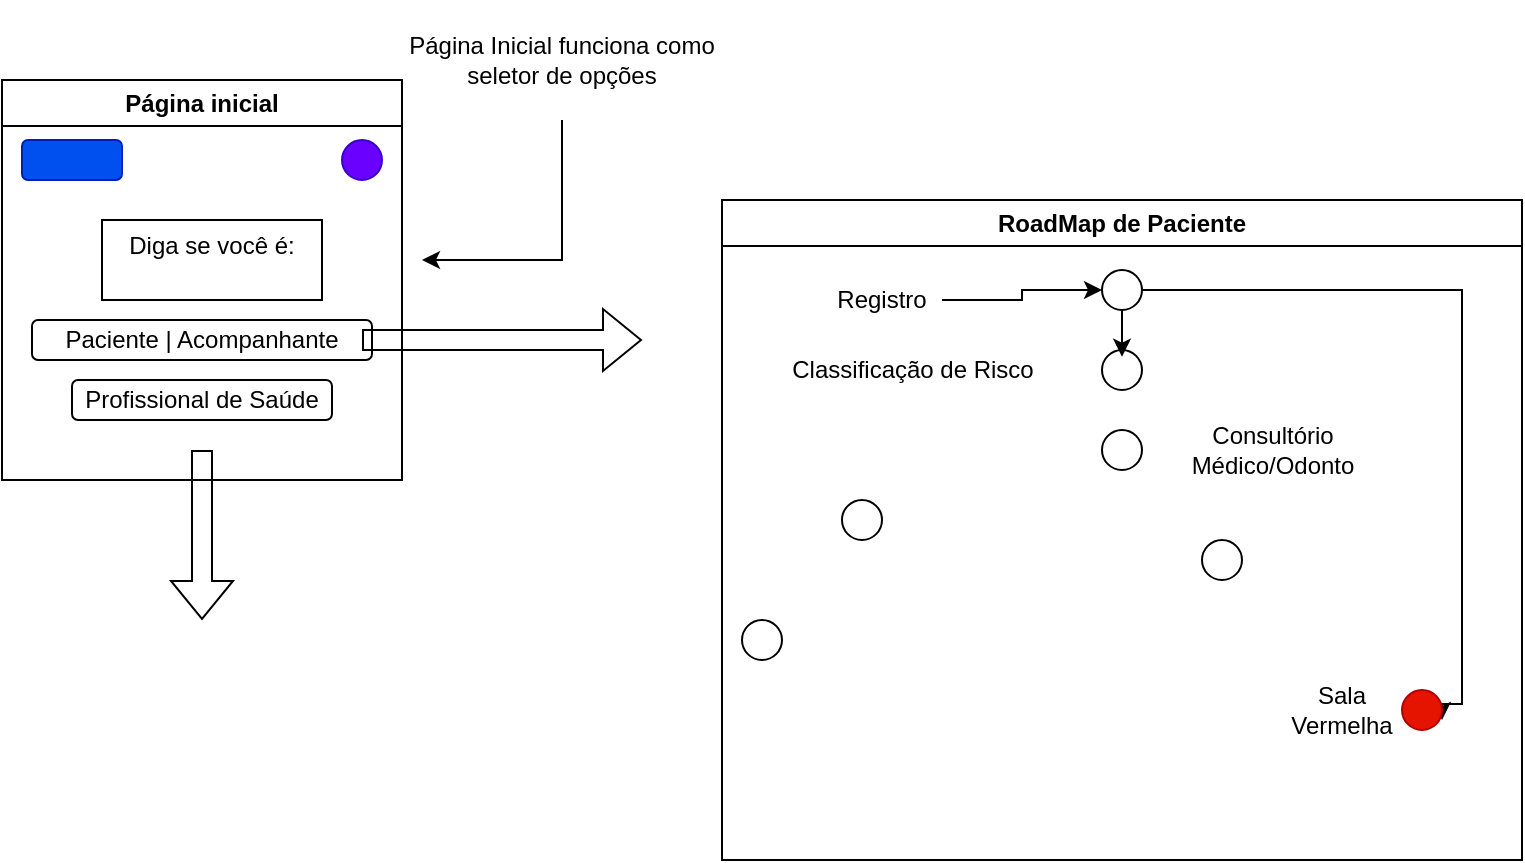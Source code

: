 <mxfile version="27.0.8">
  <diagram name="Página-1" id="c1VQv5RdatIqNGVh8r7D">
    <mxGraphModel dx="727" dy="388" grid="1" gridSize="10" guides="1" tooltips="1" connect="1" arrows="1" fold="1" page="1" pageScale="1" pageWidth="827" pageHeight="1169" background="#ffffff" math="0" shadow="0">
      <root>
        <mxCell id="0" />
        <mxCell id="1" parent="0" />
        <mxCell id="oFndtIzryKz3qIAFKL_W-1" value="Página inicial" style="swimlane;whiteSpace=wrap;html=1;" parent="1" vertex="1">
          <mxGeometry x="110" y="140" width="200" height="200" as="geometry" />
        </mxCell>
        <mxCell id="oFndtIzryKz3qIAFKL_W-2" value="Diga se você é:&lt;div&gt;&lt;br&gt;&lt;/div&gt;" style="rounded=0;whiteSpace=wrap;html=1;" parent="oFndtIzryKz3qIAFKL_W-1" vertex="1">
          <mxGeometry x="50" y="70" width="110" height="40" as="geometry" />
        </mxCell>
        <mxCell id="oFndtIzryKz3qIAFKL_W-3" value="Paciente | Acompanhante" style="rounded=1;whiteSpace=wrap;html=1;" parent="oFndtIzryKz3qIAFKL_W-1" vertex="1">
          <mxGeometry x="15" y="120" width="170" height="20" as="geometry" />
        </mxCell>
        <mxCell id="oFndtIzryKz3qIAFKL_W-4" value="Profissional de Saúde" style="rounded=1;whiteSpace=wrap;html=1;" parent="oFndtIzryKz3qIAFKL_W-1" vertex="1">
          <mxGeometry x="35" y="150" width="130" height="20" as="geometry" />
        </mxCell>
        <mxCell id="EmqP38RPWlTen6eBmO9b-5" value="" style="shape=flexArrow;endArrow=classic;html=1;rounded=0;" edge="1" parent="oFndtIzryKz3qIAFKL_W-1">
          <mxGeometry width="50" height="50" relative="1" as="geometry">
            <mxPoint x="100" y="185" as="sourcePoint" />
            <mxPoint x="100" y="270" as="targetPoint" />
          </mxGeometry>
        </mxCell>
        <mxCell id="EmqP38RPWlTen6eBmO9b-6" value="" style="ellipse;whiteSpace=wrap;html=1;fillColor=#6a00ff;fontColor=#ffffff;strokeColor=#3700CC;" vertex="1" parent="oFndtIzryKz3qIAFKL_W-1">
          <mxGeometry x="170" y="30" width="20" height="20" as="geometry" />
        </mxCell>
        <mxCell id="EmqP38RPWlTen6eBmO9b-7" value="" style="rounded=1;whiteSpace=wrap;html=1;fillColor=#0050ef;fontColor=#ffffff;strokeColor=#001DBC;" vertex="1" parent="oFndtIzryKz3qIAFKL_W-1">
          <mxGeometry x="10" y="30" width="50" height="20" as="geometry" />
        </mxCell>
        <mxCell id="EmqP38RPWlTen6eBmO9b-1" value="" style="shape=flexArrow;endArrow=classic;html=1;rounded=0;" edge="1" parent="1">
          <mxGeometry width="50" height="50" relative="1" as="geometry">
            <mxPoint x="290" y="270" as="sourcePoint" />
            <mxPoint x="430" y="270" as="targetPoint" />
          </mxGeometry>
        </mxCell>
        <mxCell id="EmqP38RPWlTen6eBmO9b-8" value="Página Inicial funciona como seletor de opções" style="text;strokeColor=none;align=center;fillColor=none;html=1;verticalAlign=middle;whiteSpace=wrap;rounded=0;" vertex="1" parent="1">
          <mxGeometry x="310" y="100" width="160" height="60" as="geometry" />
        </mxCell>
        <mxCell id="EmqP38RPWlTen6eBmO9b-9" value="" style="endArrow=classic;html=1;rounded=0;" edge="1" parent="1" source="EmqP38RPWlTen6eBmO9b-8">
          <mxGeometry width="50" height="50" relative="1" as="geometry">
            <mxPoint x="390" y="370" as="sourcePoint" />
            <mxPoint x="320" y="230" as="targetPoint" />
            <Array as="points">
              <mxPoint x="390" y="230" />
            </Array>
          </mxGeometry>
        </mxCell>
        <mxCell id="EmqP38RPWlTen6eBmO9b-10" value="RoadMap de Paciente" style="swimlane;whiteSpace=wrap;html=1;" vertex="1" parent="1">
          <mxGeometry x="470" y="200" width="400" height="330" as="geometry" />
        </mxCell>
        <mxCell id="EmqP38RPWlTen6eBmO9b-27" style="edgeStyle=orthogonalEdgeStyle;rounded=0;orthogonalLoop=1;jettySize=auto;html=1;exitX=1;exitY=0.5;exitDx=0;exitDy=0;" edge="1" parent="EmqP38RPWlTen6eBmO9b-10" source="EmqP38RPWlTen6eBmO9b-11">
          <mxGeometry relative="1" as="geometry">
            <mxPoint x="360" y="260" as="targetPoint" />
            <Array as="points">
              <mxPoint x="370" y="45" />
              <mxPoint x="370" y="252" />
            </Array>
          </mxGeometry>
        </mxCell>
        <mxCell id="EmqP38RPWlTen6eBmO9b-11" value="" style="ellipse;whiteSpace=wrap;html=1;" vertex="1" parent="EmqP38RPWlTen6eBmO9b-10">
          <mxGeometry x="190" y="35" width="20" height="20" as="geometry" />
        </mxCell>
        <mxCell id="EmqP38RPWlTen6eBmO9b-12" value="" style="ellipse;whiteSpace=wrap;html=1;" vertex="1" parent="EmqP38RPWlTen6eBmO9b-10">
          <mxGeometry x="190" y="75" width="20" height="20" as="geometry" />
        </mxCell>
        <mxCell id="EmqP38RPWlTen6eBmO9b-13" value="" style="ellipse;whiteSpace=wrap;html=1;" vertex="1" parent="EmqP38RPWlTen6eBmO9b-10">
          <mxGeometry x="190" y="115" width="20" height="20" as="geometry" />
        </mxCell>
        <mxCell id="EmqP38RPWlTen6eBmO9b-14" value="" style="ellipse;whiteSpace=wrap;html=1;" vertex="1" parent="EmqP38RPWlTen6eBmO9b-10">
          <mxGeometry x="60" y="150" width="20" height="20" as="geometry" />
        </mxCell>
        <mxCell id="EmqP38RPWlTen6eBmO9b-15" value="" style="ellipse;whiteSpace=wrap;html=1;" vertex="1" parent="EmqP38RPWlTen6eBmO9b-10">
          <mxGeometry x="240" y="170" width="20" height="20" as="geometry" />
        </mxCell>
        <mxCell id="EmqP38RPWlTen6eBmO9b-16" value="" style="ellipse;whiteSpace=wrap;html=1;" vertex="1" parent="EmqP38RPWlTen6eBmO9b-10">
          <mxGeometry x="10" y="210" width="20" height="20" as="geometry" />
        </mxCell>
        <mxCell id="EmqP38RPWlTen6eBmO9b-25" style="edgeStyle=orthogonalEdgeStyle;rounded=0;orthogonalLoop=1;jettySize=auto;html=1;entryX=0;entryY=0.5;entryDx=0;entryDy=0;" edge="1" parent="EmqP38RPWlTen6eBmO9b-10" source="EmqP38RPWlTen6eBmO9b-22" target="EmqP38RPWlTen6eBmO9b-11">
          <mxGeometry relative="1" as="geometry" />
        </mxCell>
        <mxCell id="EmqP38RPWlTen6eBmO9b-22" value="Registro" style="text;html=1;align=center;verticalAlign=middle;whiteSpace=wrap;rounded=0;" vertex="1" parent="EmqP38RPWlTen6eBmO9b-10">
          <mxGeometry x="50" y="35" width="60" height="30" as="geometry" />
        </mxCell>
        <mxCell id="EmqP38RPWlTen6eBmO9b-26" style="edgeStyle=orthogonalEdgeStyle;rounded=0;orthogonalLoop=1;jettySize=auto;html=1;exitX=0.5;exitY=1;exitDx=0;exitDy=0;entryX=0.5;entryY=0.167;entryDx=0;entryDy=0;entryPerimeter=0;" edge="1" parent="EmqP38RPWlTen6eBmO9b-10" source="EmqP38RPWlTen6eBmO9b-11" target="EmqP38RPWlTen6eBmO9b-12">
          <mxGeometry relative="1" as="geometry" />
        </mxCell>
        <mxCell id="EmqP38RPWlTen6eBmO9b-30" value="" style="ellipse;whiteSpace=wrap;html=1;fillColor=#e51400;strokeColor=#B20000;fontColor=#ffffff;" vertex="1" parent="EmqP38RPWlTen6eBmO9b-10">
          <mxGeometry x="340" y="245" width="20" height="20" as="geometry" />
        </mxCell>
        <mxCell id="EmqP38RPWlTen6eBmO9b-31" value="Sala Vermelha" style="text;html=1;align=center;verticalAlign=middle;whiteSpace=wrap;rounded=0;" vertex="1" parent="EmqP38RPWlTen6eBmO9b-10">
          <mxGeometry x="280" y="240" width="60" height="30" as="geometry" />
        </mxCell>
        <mxCell id="EmqP38RPWlTen6eBmO9b-33" value="Classificação de Risco" style="text;html=1;align=center;verticalAlign=middle;resizable=0;points=[];autosize=1;strokeColor=none;fillColor=none;" vertex="1" parent="EmqP38RPWlTen6eBmO9b-10">
          <mxGeometry x="20" y="70" width="150" height="30" as="geometry" />
        </mxCell>
        <mxCell id="EmqP38RPWlTen6eBmO9b-36" value="Consultório&lt;div&gt;Médico/Odonto&lt;/div&gt;" style="text;html=1;align=center;verticalAlign=middle;resizable=0;points=[];autosize=1;strokeColor=none;fillColor=none;" vertex="1" parent="EmqP38RPWlTen6eBmO9b-10">
          <mxGeometry x="220" y="105" width="110" height="40" as="geometry" />
        </mxCell>
      </root>
    </mxGraphModel>
  </diagram>
</mxfile>

